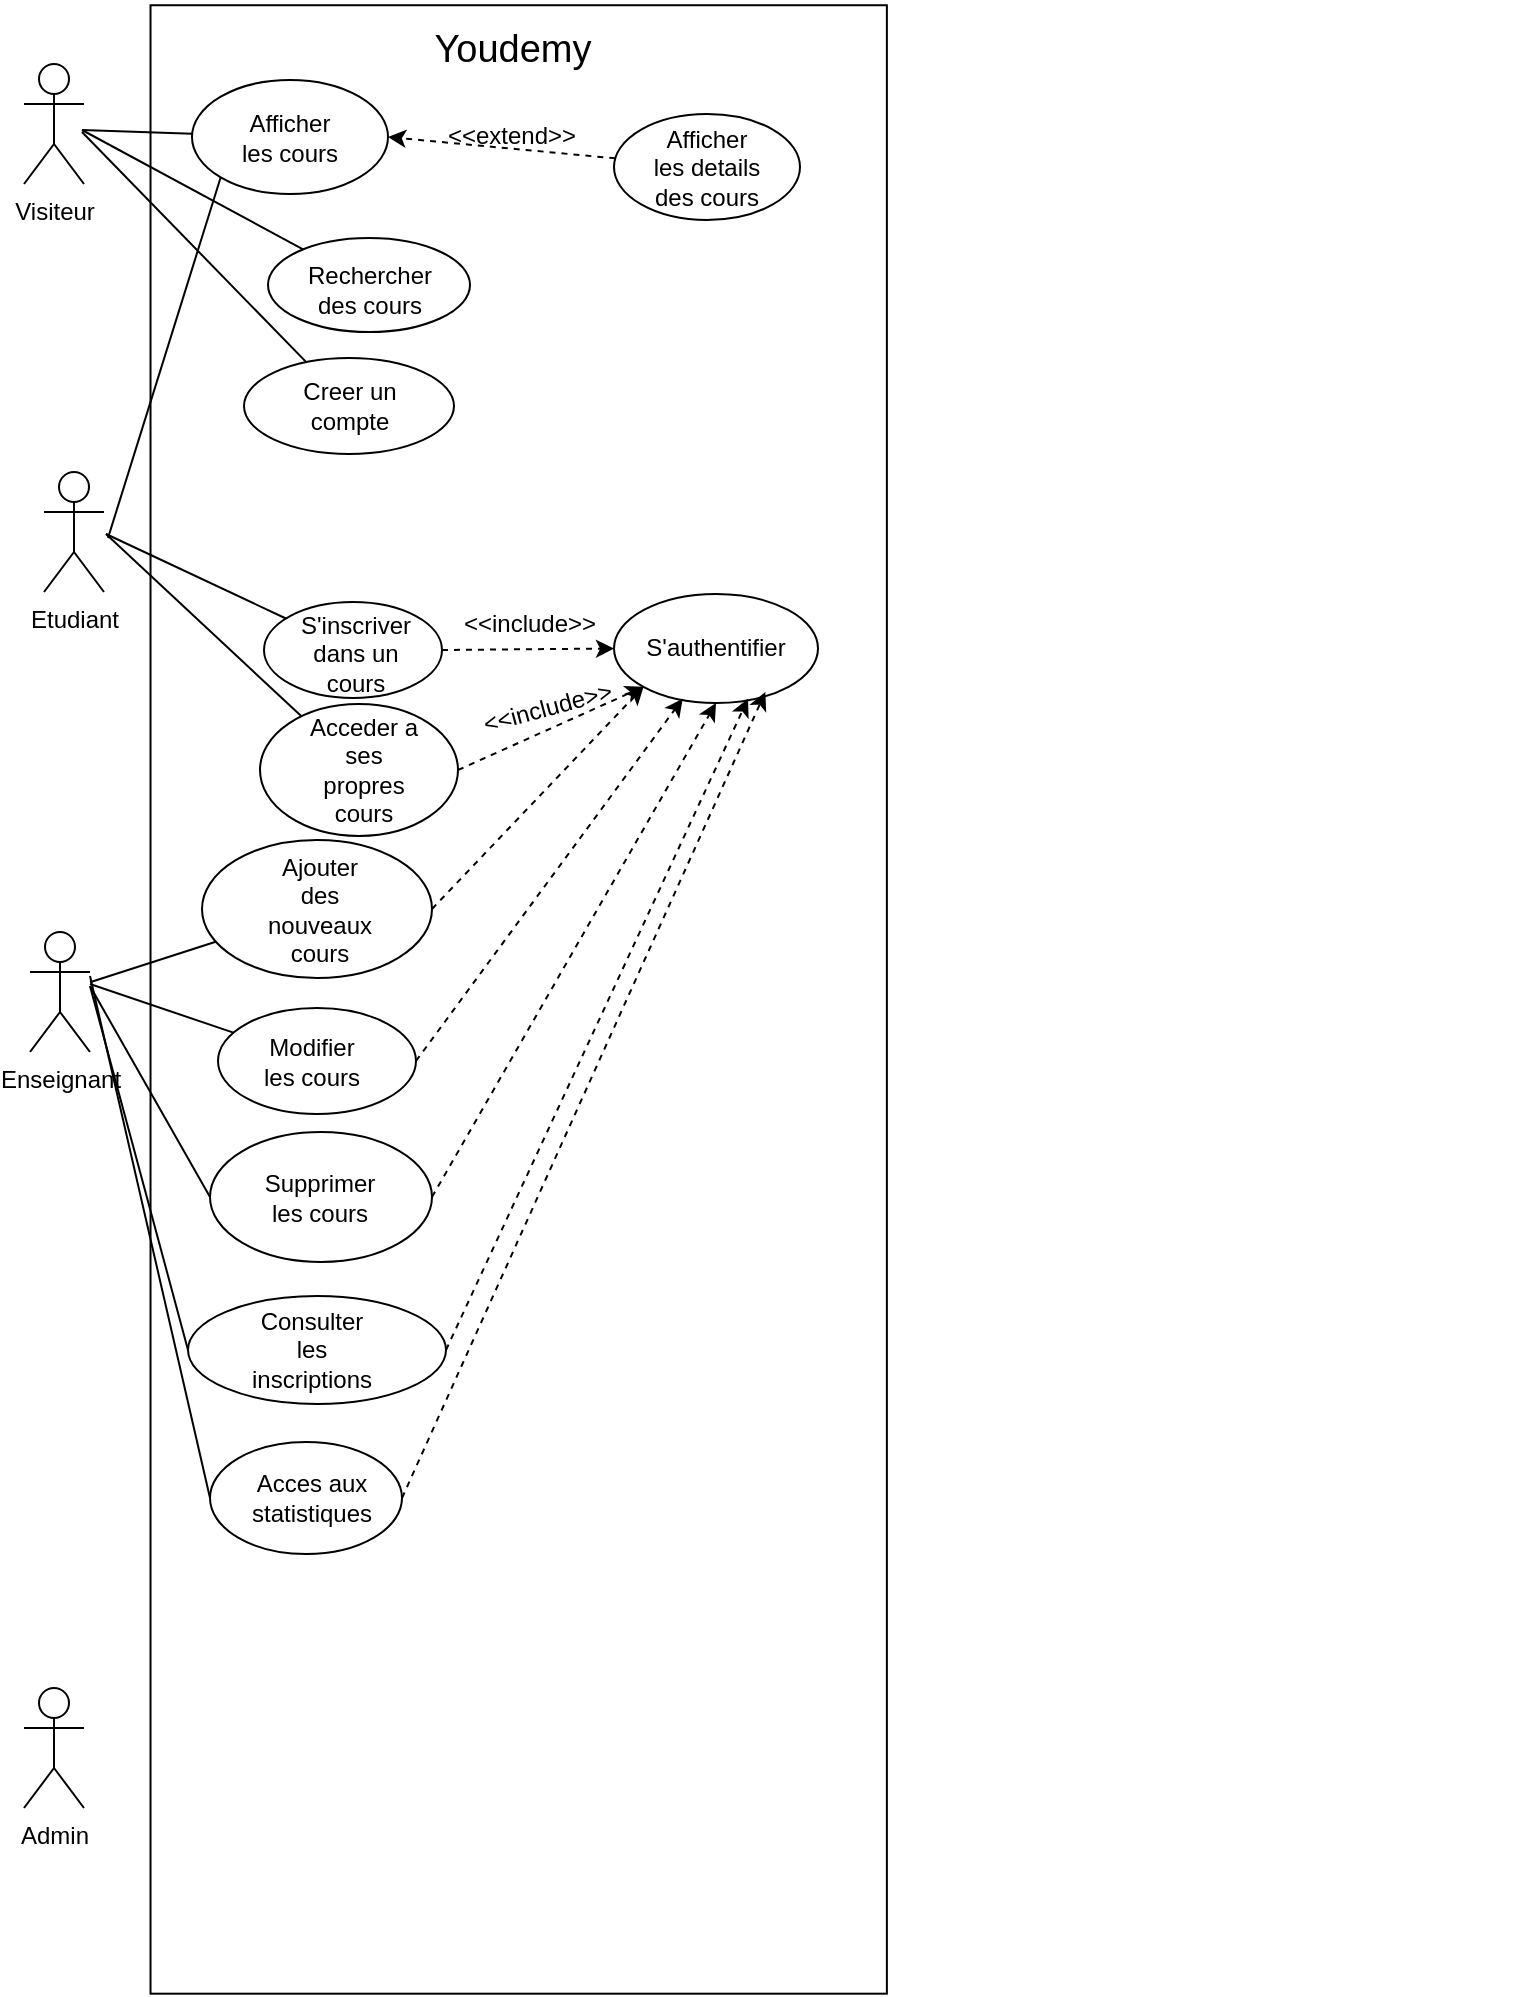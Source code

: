 <mxfile version="26.0.5">
  <diagram name="Page-1" id="ETEwV0-8o03pE1zWXZqT">
    <mxGraphModel dx="794" dy="446" grid="0" gridSize="10" guides="1" tooltips="1" connect="1" arrows="1" fold="1" page="1" pageScale="1" pageWidth="850" pageHeight="1100" math="0" shadow="0">
      <root>
        <mxCell id="0" />
        <mxCell id="1" parent="0" />
        <mxCell id="hGzP_NzbHsl1hQDnJrEE-3" value="" style="group" vertex="1" connectable="0" parent="1">
          <mxGeometry x="233" y="28" width="681.46" height="777" as="geometry" />
        </mxCell>
        <mxCell id="hGzP_NzbHsl1hQDnJrEE-17" value="" style="rounded=0;whiteSpace=wrap;html=1;rotation=90;" vertex="1" parent="hGzP_NzbHsl1hQDnJrEE-3">
          <mxGeometry x="-312.76" y="315.64" width="994.22" height="368.18" as="geometry" />
        </mxCell>
        <mxCell id="hGzP_NzbHsl1hQDnJrEE-16" value="" style="group" vertex="1" connectable="0" parent="hGzP_NzbHsl1hQDnJrEE-3">
          <mxGeometry x="15" y="40" width="107" height="178" as="geometry" />
        </mxCell>
        <mxCell id="hGzP_NzbHsl1hQDnJrEE-8" value="" style="ellipse;whiteSpace=wrap;html=1;" vertex="1" parent="hGzP_NzbHsl1hQDnJrEE-16">
          <mxGeometry x="6" width="98" height="57" as="geometry" />
        </mxCell>
        <mxCell id="hGzP_NzbHsl1hQDnJrEE-9" value="Afficher les cours" style="text;html=1;align=center;verticalAlign=middle;whiteSpace=wrap;rounded=0;" vertex="1" parent="hGzP_NzbHsl1hQDnJrEE-16">
          <mxGeometry x="25" y="13.5" width="60" height="30" as="geometry" />
        </mxCell>
        <mxCell id="hGzP_NzbHsl1hQDnJrEE-2" value="Youdemy" style="text;html=1;align=center;verticalAlign=middle;whiteSpace=wrap;rounded=0;fontSize=19;" vertex="1" parent="hGzP_NzbHsl1hQDnJrEE-3">
          <mxGeometry x="152" y="9" width="59" height="31" as="geometry" />
        </mxCell>
        <mxCell id="hGzP_NzbHsl1hQDnJrEE-14" value="" style="ellipse;whiteSpace=wrap;html=1;" vertex="1" parent="hGzP_NzbHsl1hQDnJrEE-3">
          <mxGeometry x="47" y="179" width="105" height="48" as="geometry" />
        </mxCell>
        <mxCell id="hGzP_NzbHsl1hQDnJrEE-15" value="Creer un compte" style="text;html=1;align=center;verticalAlign=middle;whiteSpace=wrap;rounded=0;" vertex="1" parent="hGzP_NzbHsl1hQDnJrEE-3">
          <mxGeometry x="69.5" y="188" width="60" height="30" as="geometry" />
        </mxCell>
        <mxCell id="hGzP_NzbHsl1hQDnJrEE-11" value="" style="ellipse;whiteSpace=wrap;html=1;" vertex="1" parent="hGzP_NzbHsl1hQDnJrEE-3">
          <mxGeometry x="59" y="119" width="101" height="47" as="geometry" />
        </mxCell>
        <mxCell id="hGzP_NzbHsl1hQDnJrEE-12" value="Rechercher des cours" style="text;html=1;align=center;verticalAlign=middle;whiteSpace=wrap;rounded=0;" vertex="1" parent="hGzP_NzbHsl1hQDnJrEE-3">
          <mxGeometry x="79.5" y="130" width="60" height="30" as="geometry" />
        </mxCell>
        <mxCell id="hGzP_NzbHsl1hQDnJrEE-23" value="" style="ellipse;whiteSpace=wrap;html=1;" vertex="1" parent="hGzP_NzbHsl1hQDnJrEE-3">
          <mxGeometry x="232" y="57" width="93" height="53" as="geometry" />
        </mxCell>
        <mxCell id="hGzP_NzbHsl1hQDnJrEE-22" value="Afficher les details des cours" style="text;html=1;align=center;verticalAlign=middle;whiteSpace=wrap;rounded=0;" vertex="1" parent="hGzP_NzbHsl1hQDnJrEE-3">
          <mxGeometry x="250.25" y="68.25" width="56.5" height="30.5" as="geometry" />
        </mxCell>
        <mxCell id="hGzP_NzbHsl1hQDnJrEE-25" value="" style="endArrow=classic;html=1;rounded=0;dashed=1;entryX=1;entryY=0.5;entryDx=0;entryDy=0;" edge="1" parent="hGzP_NzbHsl1hQDnJrEE-3" source="hGzP_NzbHsl1hQDnJrEE-23" target="hGzP_NzbHsl1hQDnJrEE-8">
          <mxGeometry width="50" height="50" relative="1" as="geometry">
            <mxPoint x="147" y="241" as="sourcePoint" />
            <mxPoint x="120" y="76" as="targetPoint" />
          </mxGeometry>
        </mxCell>
        <mxCell id="hGzP_NzbHsl1hQDnJrEE-26" value="&amp;lt;&amp;lt;extend&amp;gt;&amp;gt;" style="text;html=1;align=center;verticalAlign=middle;whiteSpace=wrap;rounded=0;" vertex="1" parent="hGzP_NzbHsl1hQDnJrEE-3">
          <mxGeometry x="151" y="53" width="60" height="30" as="geometry" />
        </mxCell>
        <mxCell id="hGzP_NzbHsl1hQDnJrEE-30" value="" style="ellipse;whiteSpace=wrap;html=1;" vertex="1" parent="hGzP_NzbHsl1hQDnJrEE-3">
          <mxGeometry x="57" y="301" width="89" height="48" as="geometry" />
        </mxCell>
        <mxCell id="hGzP_NzbHsl1hQDnJrEE-31" value="S&#39;inscriver dans un cours" style="text;html=1;align=center;verticalAlign=middle;whiteSpace=wrap;rounded=0;" vertex="1" parent="hGzP_NzbHsl1hQDnJrEE-3">
          <mxGeometry x="72.5" y="311.5" width="60" height="30" as="geometry" />
        </mxCell>
        <mxCell id="hGzP_NzbHsl1hQDnJrEE-33" value="" style="ellipse;whiteSpace=wrap;html=1;" vertex="1" parent="hGzP_NzbHsl1hQDnJrEE-3">
          <mxGeometry x="55" y="352" width="99" height="66" as="geometry" />
        </mxCell>
        <mxCell id="hGzP_NzbHsl1hQDnJrEE-34" value="Acceder a ses propres cours" style="text;html=1;align=center;verticalAlign=middle;whiteSpace=wrap;rounded=0;" vertex="1" parent="hGzP_NzbHsl1hQDnJrEE-3">
          <mxGeometry x="77" y="370" width="60" height="30" as="geometry" />
        </mxCell>
        <mxCell id="hGzP_NzbHsl1hQDnJrEE-35" value="" style="ellipse;whiteSpace=wrap;html=1;" vertex="1" parent="hGzP_NzbHsl1hQDnJrEE-3">
          <mxGeometry x="232" y="297" width="102" height="54.5" as="geometry" />
        </mxCell>
        <mxCell id="hGzP_NzbHsl1hQDnJrEE-36" value="S&#39;authentifier" style="text;html=1;align=center;verticalAlign=middle;whiteSpace=wrap;rounded=0;" vertex="1" parent="hGzP_NzbHsl1hQDnJrEE-3">
          <mxGeometry x="253" y="309.25" width="60" height="30" as="geometry" />
        </mxCell>
        <mxCell id="hGzP_NzbHsl1hQDnJrEE-38" value="" style="endArrow=classic;html=1;rounded=0;exitX=1;exitY=0.5;exitDx=0;exitDy=0;entryX=0;entryY=0.5;entryDx=0;entryDy=0;dashed=1;" edge="1" parent="hGzP_NzbHsl1hQDnJrEE-3" source="hGzP_NzbHsl1hQDnJrEE-30" target="hGzP_NzbHsl1hQDnJrEE-35">
          <mxGeometry width="50" height="50" relative="1" as="geometry">
            <mxPoint x="148" y="276" as="sourcePoint" />
            <mxPoint x="198" y="226" as="targetPoint" />
          </mxGeometry>
        </mxCell>
        <mxCell id="hGzP_NzbHsl1hQDnJrEE-39" value="&amp;lt;&amp;lt;include&amp;gt;&amp;gt;" style="text;html=1;align=center;verticalAlign=middle;whiteSpace=wrap;rounded=0;" vertex="1" parent="hGzP_NzbHsl1hQDnJrEE-3">
          <mxGeometry x="160" y="297" width="60" height="30" as="geometry" />
        </mxCell>
        <mxCell id="hGzP_NzbHsl1hQDnJrEE-40" value="" style="endArrow=classic;html=1;rounded=0;entryX=0;entryY=1;entryDx=0;entryDy=0;exitX=1;exitY=0.5;exitDx=0;exitDy=0;dashed=1;" edge="1" parent="hGzP_NzbHsl1hQDnJrEE-3" source="hGzP_NzbHsl1hQDnJrEE-33" target="hGzP_NzbHsl1hQDnJrEE-35">
          <mxGeometry width="50" height="50" relative="1" as="geometry">
            <mxPoint x="148" y="236" as="sourcePoint" />
            <mxPoint x="198" y="186" as="targetPoint" />
          </mxGeometry>
        </mxCell>
        <mxCell id="hGzP_NzbHsl1hQDnJrEE-41" value="&amp;lt;&amp;lt;include&amp;gt;&amp;gt;" style="text;html=1;align=center;verticalAlign=middle;whiteSpace=wrap;rounded=0;rotation=-15;" vertex="1" parent="hGzP_NzbHsl1hQDnJrEE-3">
          <mxGeometry x="169" y="339.25" width="60" height="30" as="geometry" />
        </mxCell>
        <mxCell id="hGzP_NzbHsl1hQDnJrEE-43" value="" style="ellipse;whiteSpace=wrap;html=1;" vertex="1" parent="hGzP_NzbHsl1hQDnJrEE-3">
          <mxGeometry x="26" y="420" width="115" height="69" as="geometry" />
        </mxCell>
        <mxCell id="hGzP_NzbHsl1hQDnJrEE-44" value="Ajouter des nouveaux cours" style="text;html=1;align=center;verticalAlign=middle;whiteSpace=wrap;rounded=0;" vertex="1" parent="hGzP_NzbHsl1hQDnJrEE-3">
          <mxGeometry x="55" y="439.5" width="60" height="30" as="geometry" />
        </mxCell>
        <mxCell id="hGzP_NzbHsl1hQDnJrEE-46" value="" style="ellipse;whiteSpace=wrap;html=1;" vertex="1" parent="hGzP_NzbHsl1hQDnJrEE-3">
          <mxGeometry x="34" y="504" width="99" height="53" as="geometry" />
        </mxCell>
        <mxCell id="hGzP_NzbHsl1hQDnJrEE-47" value="" style="ellipse;whiteSpace=wrap;html=1;" vertex="1" parent="hGzP_NzbHsl1hQDnJrEE-3">
          <mxGeometry x="30" y="566" width="111" height="65" as="geometry" />
        </mxCell>
        <mxCell id="hGzP_NzbHsl1hQDnJrEE-49" value="Modifier les cours" style="text;html=1;align=center;verticalAlign=middle;whiteSpace=wrap;rounded=0;" vertex="1" parent="hGzP_NzbHsl1hQDnJrEE-3">
          <mxGeometry x="51" y="515.5" width="60" height="30" as="geometry" />
        </mxCell>
        <mxCell id="hGzP_NzbHsl1hQDnJrEE-50" value="Supprimer les cours" style="text;html=1;align=center;verticalAlign=middle;whiteSpace=wrap;rounded=0;" vertex="1" parent="hGzP_NzbHsl1hQDnJrEE-3">
          <mxGeometry x="55" y="583.5" width="60" height="30" as="geometry" />
        </mxCell>
        <mxCell id="hGzP_NzbHsl1hQDnJrEE-52" value="" style="ellipse;whiteSpace=wrap;html=1;" vertex="1" parent="hGzP_NzbHsl1hQDnJrEE-3">
          <mxGeometry x="19" y="648" width="129" height="54" as="geometry" />
        </mxCell>
        <mxCell id="hGzP_NzbHsl1hQDnJrEE-53" value="Consulter les inscriptions" style="text;html=1;align=center;verticalAlign=middle;whiteSpace=wrap;rounded=0;" vertex="1" parent="hGzP_NzbHsl1hQDnJrEE-3">
          <mxGeometry x="51" y="660" width="60" height="30" as="geometry" />
        </mxCell>
        <mxCell id="hGzP_NzbHsl1hQDnJrEE-57" value="" style="endArrow=classic;html=1;rounded=0;entryX=0;entryY=1;entryDx=0;entryDy=0;exitX=1;exitY=0.5;exitDx=0;exitDy=0;dashed=1;" edge="1" parent="hGzP_NzbHsl1hQDnJrEE-3" source="hGzP_NzbHsl1hQDnJrEE-43" target="hGzP_NzbHsl1hQDnJrEE-35">
          <mxGeometry width="50" height="50" relative="1" as="geometry">
            <mxPoint x="150" y="581" as="sourcePoint" />
            <mxPoint x="200" y="531" as="targetPoint" />
          </mxGeometry>
        </mxCell>
        <mxCell id="hGzP_NzbHsl1hQDnJrEE-58" value="" style="endArrow=classic;html=1;rounded=0;exitX=1;exitY=0.5;exitDx=0;exitDy=0;entryX=0.337;entryY=0.96;entryDx=0;entryDy=0;entryPerimeter=0;dashed=1;" edge="1" parent="hGzP_NzbHsl1hQDnJrEE-3" source="hGzP_NzbHsl1hQDnJrEE-46" target="hGzP_NzbHsl1hQDnJrEE-35">
          <mxGeometry width="50" height="50" relative="1" as="geometry">
            <mxPoint x="150" y="581" as="sourcePoint" />
            <mxPoint x="200" y="531" as="targetPoint" />
          </mxGeometry>
        </mxCell>
        <mxCell id="hGzP_NzbHsl1hQDnJrEE-59" value="" style="endArrow=classic;html=1;rounded=0;exitX=1;exitY=0.5;exitDx=0;exitDy=0;entryX=0.5;entryY=1;entryDx=0;entryDy=0;dashed=1;" edge="1" parent="hGzP_NzbHsl1hQDnJrEE-3" source="hGzP_NzbHsl1hQDnJrEE-47" target="hGzP_NzbHsl1hQDnJrEE-35">
          <mxGeometry width="50" height="50" relative="1" as="geometry">
            <mxPoint x="150" y="581" as="sourcePoint" />
            <mxPoint x="200" y="531" as="targetPoint" />
          </mxGeometry>
        </mxCell>
        <mxCell id="hGzP_NzbHsl1hQDnJrEE-60" value="" style="endArrow=classic;html=1;rounded=0;exitX=1;exitY=0.5;exitDx=0;exitDy=0;entryX=0.657;entryY=0.96;entryDx=0;entryDy=0;entryPerimeter=0;dashed=1;" edge="1" parent="hGzP_NzbHsl1hQDnJrEE-3" source="hGzP_NzbHsl1hQDnJrEE-52" target="hGzP_NzbHsl1hQDnJrEE-35">
          <mxGeometry width="50" height="50" relative="1" as="geometry">
            <mxPoint x="150" y="581" as="sourcePoint" />
            <mxPoint x="200" y="531" as="targetPoint" />
          </mxGeometry>
        </mxCell>
        <mxCell id="hGzP_NzbHsl1hQDnJrEE-55" value="" style="ellipse;whiteSpace=wrap;html=1;" vertex="1" parent="hGzP_NzbHsl1hQDnJrEE-3">
          <mxGeometry x="30" y="721" width="96" height="56" as="geometry" />
        </mxCell>
        <mxCell id="hGzP_NzbHsl1hQDnJrEE-61" value="" style="endArrow=classic;html=1;rounded=0;exitX=1;exitY=0.5;exitDx=0;exitDy=0;entryX=0.742;entryY=0.899;entryDx=0;entryDy=0;entryPerimeter=0;dashed=1;" edge="1" parent="hGzP_NzbHsl1hQDnJrEE-3" source="hGzP_NzbHsl1hQDnJrEE-55" target="hGzP_NzbHsl1hQDnJrEE-35">
          <mxGeometry width="50" height="50" relative="1" as="geometry">
            <mxPoint x="150" y="581" as="sourcePoint" />
            <mxPoint x="200" y="531" as="targetPoint" />
          </mxGeometry>
        </mxCell>
        <mxCell id="hGzP_NzbHsl1hQDnJrEE-56" value="Acces aux statistiques" style="text;html=1;align=center;verticalAlign=middle;whiteSpace=wrap;rounded=0;" vertex="1" parent="hGzP_NzbHsl1hQDnJrEE-3">
          <mxGeometry x="51" y="734" width="60" height="30" as="geometry" />
        </mxCell>
        <mxCell id="hGzP_NzbHsl1hQDnJrEE-4" value="Visiteur" style="shape=umlActor;verticalLabelPosition=bottom;verticalAlign=top;html=1;outlineConnect=0;" vertex="1" parent="1">
          <mxGeometry x="170" y="60" width="30" height="60" as="geometry" />
        </mxCell>
        <mxCell id="hGzP_NzbHsl1hQDnJrEE-5" value="Etudiant" style="shape=umlActor;verticalLabelPosition=bottom;verticalAlign=top;html=1;outlineConnect=0;" vertex="1" parent="1">
          <mxGeometry x="180" y="264" width="30" height="60" as="geometry" />
        </mxCell>
        <mxCell id="hGzP_NzbHsl1hQDnJrEE-6" value="Enseignant" style="shape=umlActor;verticalLabelPosition=bottom;verticalAlign=top;html=1;outlineConnect=0;" vertex="1" parent="1">
          <mxGeometry x="173" y="494" width="30" height="60" as="geometry" />
        </mxCell>
        <mxCell id="hGzP_NzbHsl1hQDnJrEE-7" value="" style="endArrow=none;html=1;rounded=0;" edge="1" parent="1" target="hGzP_NzbHsl1hQDnJrEE-8">
          <mxGeometry width="50" height="50" relative="1" as="geometry">
            <mxPoint x="199" y="93" as="sourcePoint" />
            <mxPoint x="433" y="209" as="targetPoint" />
          </mxGeometry>
        </mxCell>
        <mxCell id="hGzP_NzbHsl1hQDnJrEE-10" value="" style="endArrow=none;html=1;rounded=0;" edge="1" parent="1" target="hGzP_NzbHsl1hQDnJrEE-11">
          <mxGeometry width="50" height="50" relative="1" as="geometry">
            <mxPoint x="199" y="93" as="sourcePoint" />
            <mxPoint x="323" y="157" as="targetPoint" />
            <Array as="points" />
          </mxGeometry>
        </mxCell>
        <mxCell id="hGzP_NzbHsl1hQDnJrEE-13" value="" style="endArrow=none;html=1;rounded=0;" edge="1" parent="1" target="hGzP_NzbHsl1hQDnJrEE-14">
          <mxGeometry width="50" height="50" relative="1" as="geometry">
            <mxPoint x="199" y="94" as="sourcePoint" />
            <mxPoint x="433" y="209" as="targetPoint" />
          </mxGeometry>
        </mxCell>
        <mxCell id="hGzP_NzbHsl1hQDnJrEE-20" value="" style="endArrow=none;html=1;rounded=0;entryX=0;entryY=1;entryDx=0;entryDy=0;" edge="1" parent="1" target="hGzP_NzbHsl1hQDnJrEE-8">
          <mxGeometry width="50" height="50" relative="1" as="geometry">
            <mxPoint x="212" y="297" as="sourcePoint" />
            <mxPoint x="294.52" y="296.648" as="targetPoint" />
          </mxGeometry>
        </mxCell>
        <mxCell id="hGzP_NzbHsl1hQDnJrEE-29" value="" style="endArrow=none;html=1;rounded=0;" edge="1" parent="1" target="hGzP_NzbHsl1hQDnJrEE-30">
          <mxGeometry width="50" height="50" relative="1" as="geometry">
            <mxPoint x="211" y="295" as="sourcePoint" />
            <mxPoint x="433" y="222" as="targetPoint" />
          </mxGeometry>
        </mxCell>
        <mxCell id="hGzP_NzbHsl1hQDnJrEE-32" value="" style="endArrow=none;html=1;rounded=0;" edge="1" parent="1" target="hGzP_NzbHsl1hQDnJrEE-33">
          <mxGeometry width="50" height="50" relative="1" as="geometry">
            <mxPoint x="211" y="295" as="sourcePoint" />
            <mxPoint x="433" y="222" as="targetPoint" />
          </mxGeometry>
        </mxCell>
        <mxCell id="hGzP_NzbHsl1hQDnJrEE-42" value="" style="endArrow=none;html=1;rounded=0;" edge="1" parent="1" source="hGzP_NzbHsl1hQDnJrEE-6" target="hGzP_NzbHsl1hQDnJrEE-43">
          <mxGeometry width="50" height="50" relative="1" as="geometry">
            <mxPoint x="383" y="608" as="sourcePoint" />
            <mxPoint x="433" y="558" as="targetPoint" />
          </mxGeometry>
        </mxCell>
        <mxCell id="hGzP_NzbHsl1hQDnJrEE-45" value="" style="endArrow=none;html=1;rounded=0;" edge="1" parent="1" target="hGzP_NzbHsl1hQDnJrEE-46">
          <mxGeometry width="50" height="50" relative="1" as="geometry">
            <mxPoint x="203" y="520" as="sourcePoint" />
            <mxPoint x="433" y="507" as="targetPoint" />
          </mxGeometry>
        </mxCell>
        <mxCell id="hGzP_NzbHsl1hQDnJrEE-48" value="" style="endArrow=none;html=1;rounded=0;entryX=0;entryY=0.5;entryDx=0;entryDy=0;" edge="1" parent="1" target="hGzP_NzbHsl1hQDnJrEE-47">
          <mxGeometry width="50" height="50" relative="1" as="geometry">
            <mxPoint x="203" y="521" as="sourcePoint" />
            <mxPoint x="433" y="507" as="targetPoint" />
          </mxGeometry>
        </mxCell>
        <mxCell id="hGzP_NzbHsl1hQDnJrEE-51" value="" style="endArrow=none;html=1;rounded=0;entryX=0;entryY=0.5;entryDx=0;entryDy=0;" edge="1" parent="1" target="hGzP_NzbHsl1hQDnJrEE-52">
          <mxGeometry width="50" height="50" relative="1" as="geometry">
            <mxPoint x="203" y="521" as="sourcePoint" />
            <mxPoint x="433" y="636" as="targetPoint" />
          </mxGeometry>
        </mxCell>
        <mxCell id="hGzP_NzbHsl1hQDnJrEE-54" value="" style="endArrow=none;html=1;rounded=0;entryX=0;entryY=0.5;entryDx=0;entryDy=0;" edge="1" parent="1" target="hGzP_NzbHsl1hQDnJrEE-55">
          <mxGeometry width="50" height="50" relative="1" as="geometry">
            <mxPoint x="203" y="516" as="sourcePoint" />
            <mxPoint x="433" y="519" as="targetPoint" />
          </mxGeometry>
        </mxCell>
        <mxCell id="hGzP_NzbHsl1hQDnJrEE-62" value="Admin" style="shape=umlActor;verticalLabelPosition=bottom;verticalAlign=top;html=1;outlineConnect=0;" vertex="1" parent="1">
          <mxGeometry x="170" y="872" width="30" height="60" as="geometry" />
        </mxCell>
      </root>
    </mxGraphModel>
  </diagram>
</mxfile>
